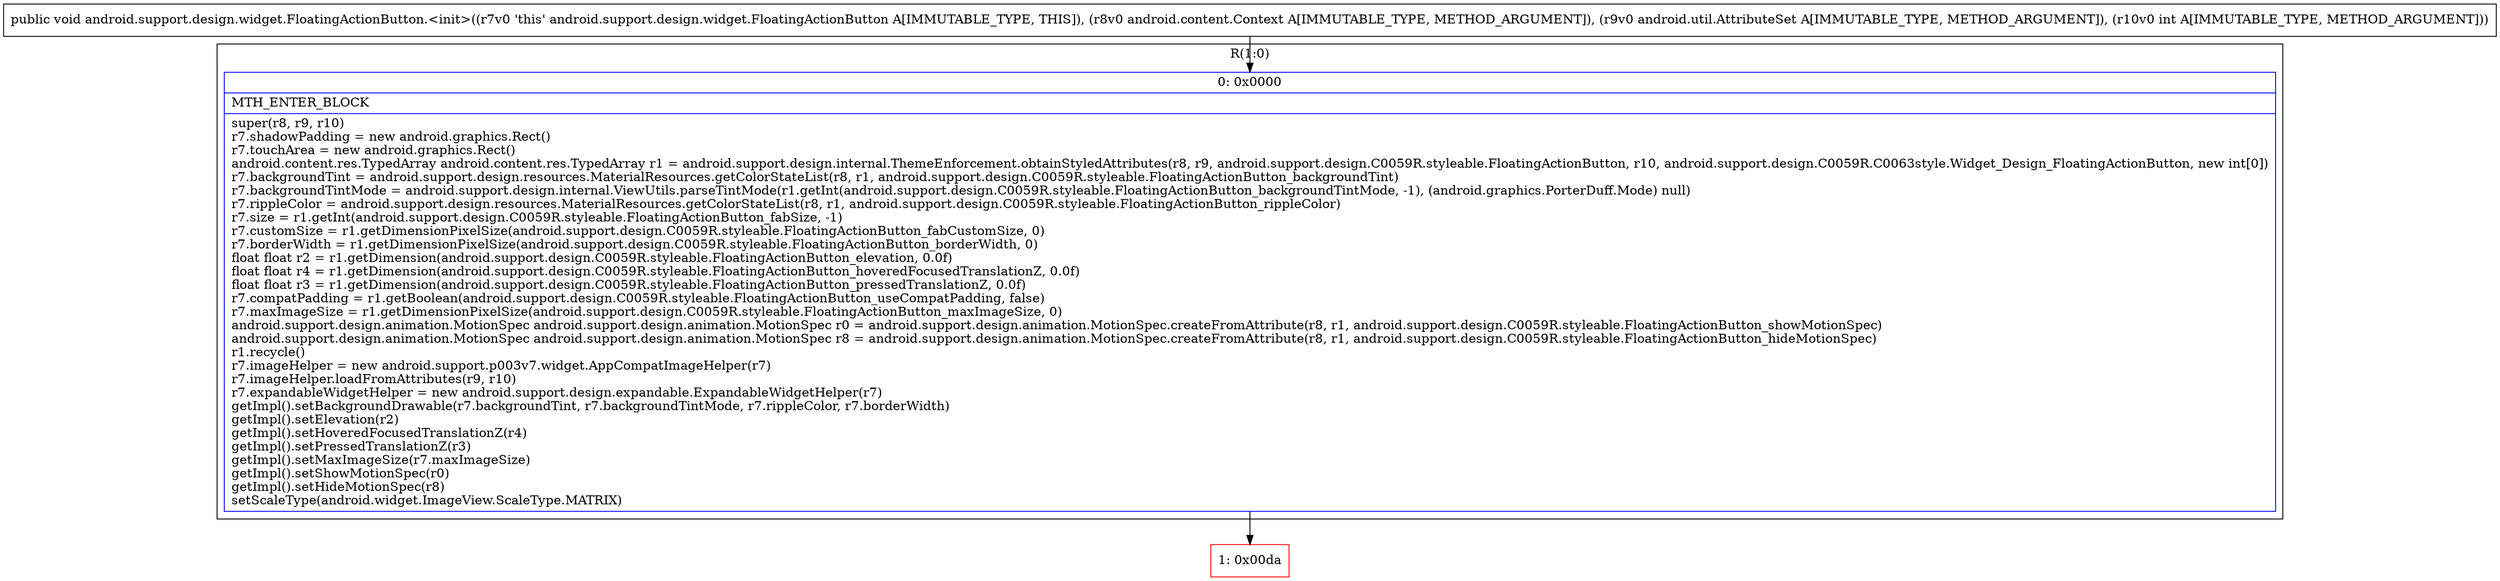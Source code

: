 digraph "CFG forandroid.support.design.widget.FloatingActionButton.\<init\>(Landroid\/content\/Context;Landroid\/util\/AttributeSet;I)V" {
subgraph cluster_Region_1334274529 {
label = "R(1:0)";
node [shape=record,color=blue];
Node_0 [shape=record,label="{0\:\ 0x0000|MTH_ENTER_BLOCK\l|super(r8, r9, r10)\lr7.shadowPadding = new android.graphics.Rect()\lr7.touchArea = new android.graphics.Rect()\landroid.content.res.TypedArray android.content.res.TypedArray r1 = android.support.design.internal.ThemeEnforcement.obtainStyledAttributes(r8, r9, android.support.design.C0059R.styleable.FloatingActionButton, r10, android.support.design.C0059R.C0063style.Widget_Design_FloatingActionButton, new int[0])\lr7.backgroundTint = android.support.design.resources.MaterialResources.getColorStateList(r8, r1, android.support.design.C0059R.styleable.FloatingActionButton_backgroundTint)\lr7.backgroundTintMode = android.support.design.internal.ViewUtils.parseTintMode(r1.getInt(android.support.design.C0059R.styleable.FloatingActionButton_backgroundTintMode, \-1), (android.graphics.PorterDuff.Mode) null)\lr7.rippleColor = android.support.design.resources.MaterialResources.getColorStateList(r8, r1, android.support.design.C0059R.styleable.FloatingActionButton_rippleColor)\lr7.size = r1.getInt(android.support.design.C0059R.styleable.FloatingActionButton_fabSize, \-1)\lr7.customSize = r1.getDimensionPixelSize(android.support.design.C0059R.styleable.FloatingActionButton_fabCustomSize, 0)\lr7.borderWidth = r1.getDimensionPixelSize(android.support.design.C0059R.styleable.FloatingActionButton_borderWidth, 0)\lfloat float r2 = r1.getDimension(android.support.design.C0059R.styleable.FloatingActionButton_elevation, 0.0f)\lfloat float r4 = r1.getDimension(android.support.design.C0059R.styleable.FloatingActionButton_hoveredFocusedTranslationZ, 0.0f)\lfloat float r3 = r1.getDimension(android.support.design.C0059R.styleable.FloatingActionButton_pressedTranslationZ, 0.0f)\lr7.compatPadding = r1.getBoolean(android.support.design.C0059R.styleable.FloatingActionButton_useCompatPadding, false)\lr7.maxImageSize = r1.getDimensionPixelSize(android.support.design.C0059R.styleable.FloatingActionButton_maxImageSize, 0)\landroid.support.design.animation.MotionSpec android.support.design.animation.MotionSpec r0 = android.support.design.animation.MotionSpec.createFromAttribute(r8, r1, android.support.design.C0059R.styleable.FloatingActionButton_showMotionSpec)\landroid.support.design.animation.MotionSpec android.support.design.animation.MotionSpec r8 = android.support.design.animation.MotionSpec.createFromAttribute(r8, r1, android.support.design.C0059R.styleable.FloatingActionButton_hideMotionSpec)\lr1.recycle()\lr7.imageHelper = new android.support.p003v7.widget.AppCompatImageHelper(r7)\lr7.imageHelper.loadFromAttributes(r9, r10)\lr7.expandableWidgetHelper = new android.support.design.expandable.ExpandableWidgetHelper(r7)\lgetImpl().setBackgroundDrawable(r7.backgroundTint, r7.backgroundTintMode, r7.rippleColor, r7.borderWidth)\lgetImpl().setElevation(r2)\lgetImpl().setHoveredFocusedTranslationZ(r4)\lgetImpl().setPressedTranslationZ(r3)\lgetImpl().setMaxImageSize(r7.maxImageSize)\lgetImpl().setShowMotionSpec(r0)\lgetImpl().setHideMotionSpec(r8)\lsetScaleType(android.widget.ImageView.ScaleType.MATRIX)\l}"];
}
Node_1 [shape=record,color=red,label="{1\:\ 0x00da}"];
MethodNode[shape=record,label="{public void android.support.design.widget.FloatingActionButton.\<init\>((r7v0 'this' android.support.design.widget.FloatingActionButton A[IMMUTABLE_TYPE, THIS]), (r8v0 android.content.Context A[IMMUTABLE_TYPE, METHOD_ARGUMENT]), (r9v0 android.util.AttributeSet A[IMMUTABLE_TYPE, METHOD_ARGUMENT]), (r10v0 int A[IMMUTABLE_TYPE, METHOD_ARGUMENT])) }"];
MethodNode -> Node_0;
Node_0 -> Node_1;
}

